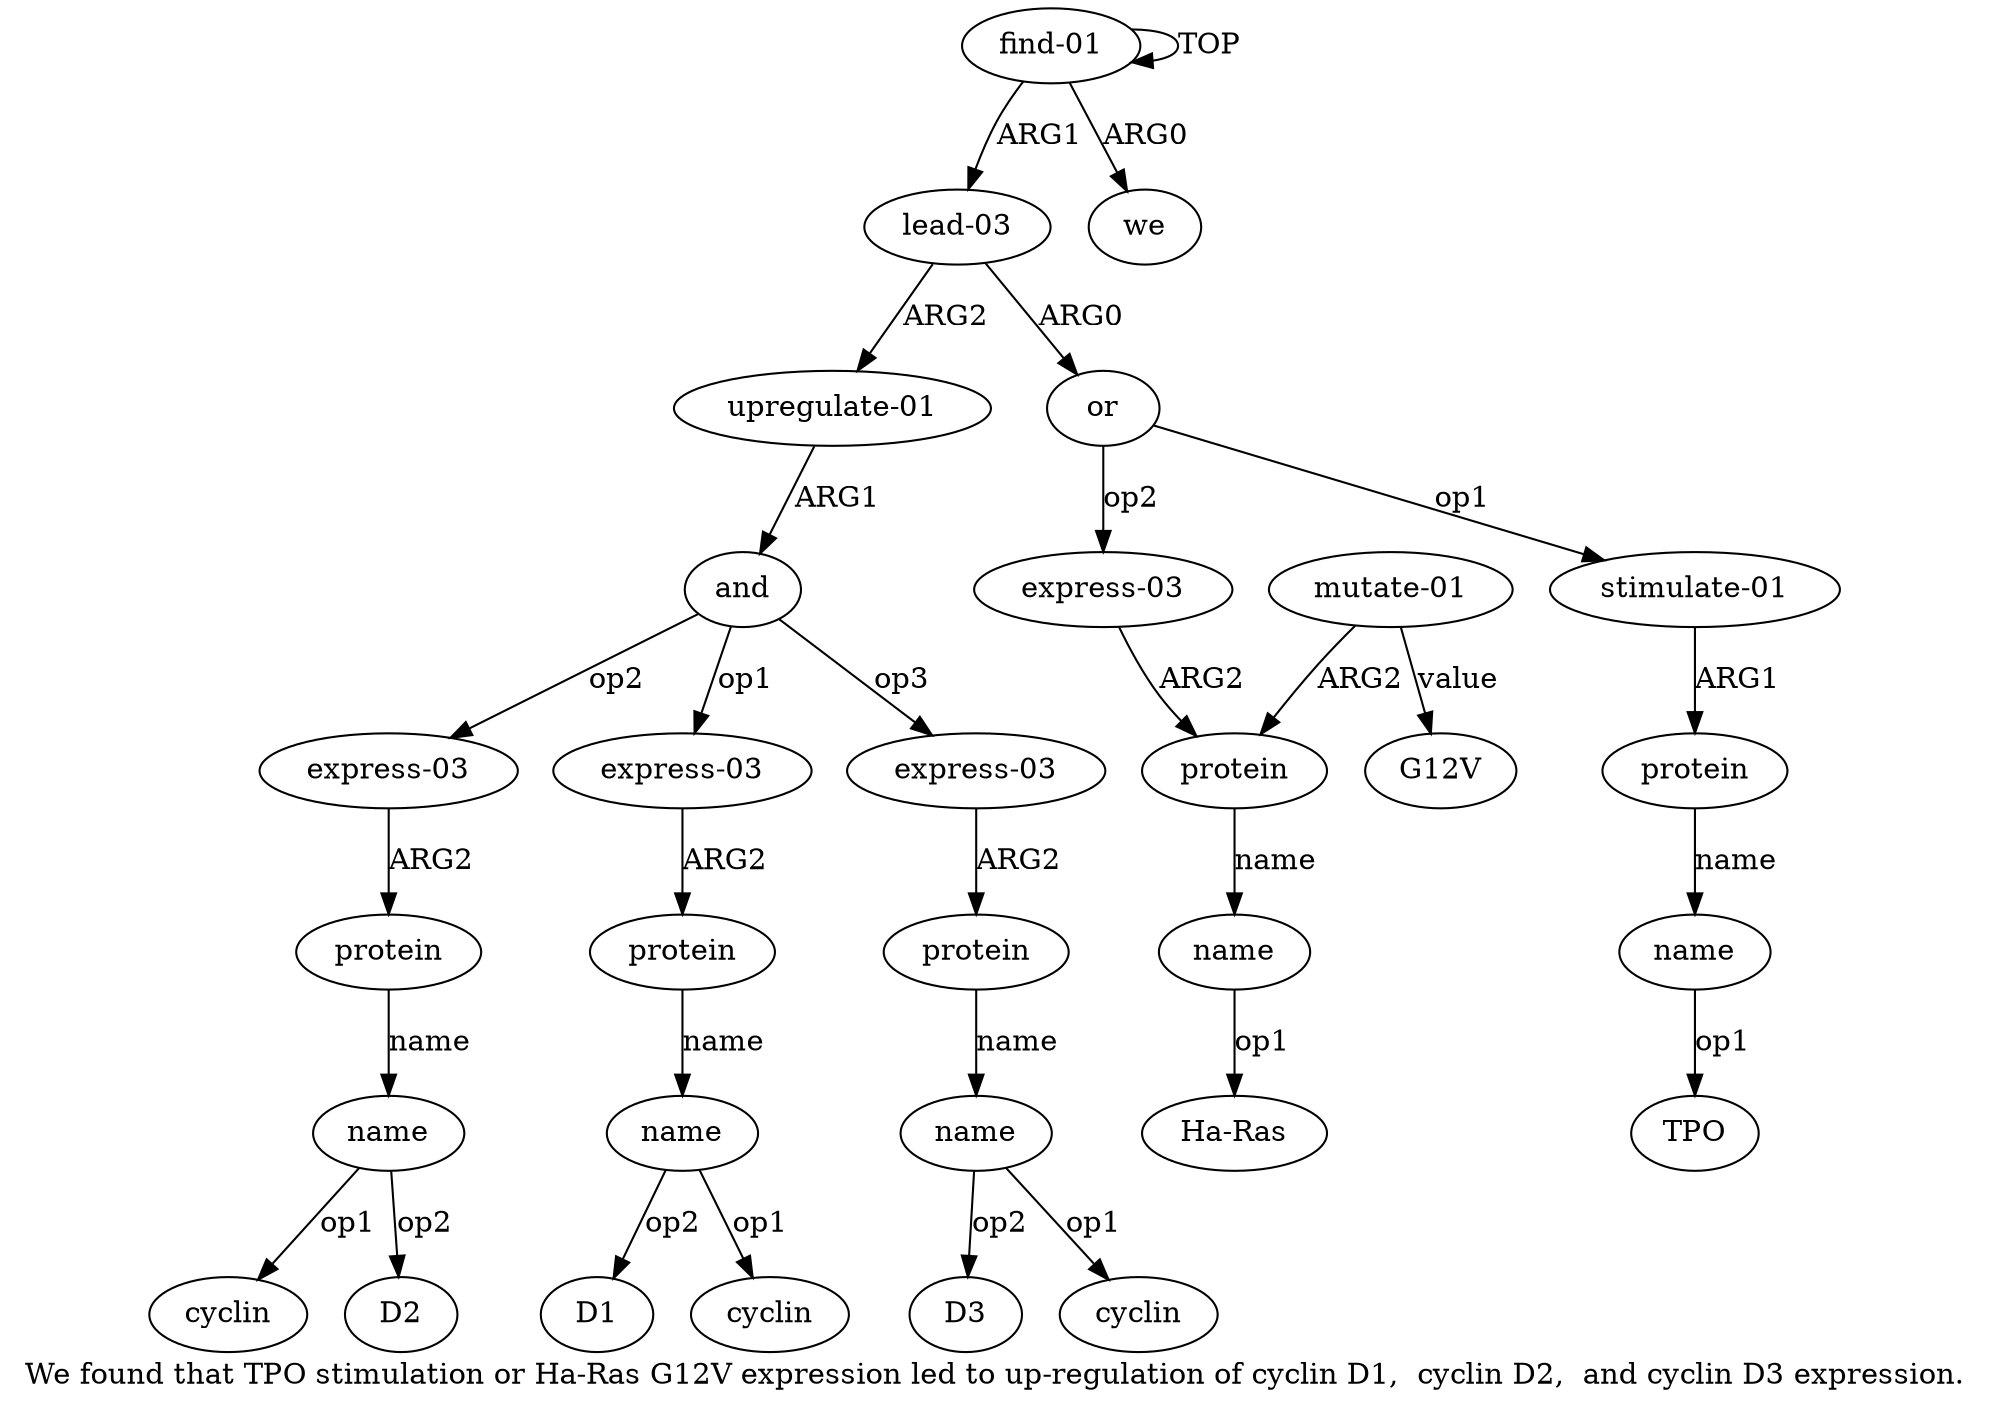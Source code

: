 digraph  {
	graph [label="We found that TPO stimulation or Ha-Ras G12V expression led to up-regulation of cyclin D1,  cyclin D2,  and cyclin D3 expression."];
	node [label="\N"];
	a20	 [color=black,
		gold_ind=20,
		gold_label=protein,
		label=protein,
		test_ind=20,
		test_label=protein];
	a21	 [color=black,
		gold_ind=21,
		gold_label=name,
		label=name,
		test_ind=21,
		test_label=name];
	a20 -> a21 [key=0,
	color=black,
	gold_label=name,
	label=name,
	test_label=name];
"a21 D3" [color=black,
	gold_ind=-1,
	gold_label=D3,
	label=D3,
	test_ind=-1,
	test_label=D3];
a21 -> "a21 D3" [key=0,
color=black,
gold_label=op2,
label=op2,
test_label=op2];
"a21 cyclin" [color=black,
gold_ind=-1,
gold_label=cyclin,
label=cyclin,
test_ind=-1,
test_label=cyclin];
a21 -> "a21 cyclin" [key=0,
color=black,
gold_label=op1,
label=op1,
test_label=op1];
"a10 G12V" [color=black,
gold_ind=-1,
gold_label=G12V,
label=G12V,
test_ind=-1,
test_label=G12V];
"a15 D1" [color=black,
gold_ind=-1,
gold_label=D1,
label=D1,
test_ind=-1,
test_label=D1];
"a15 cyclin" [color=black,
gold_ind=-1,
gold_label=cyclin,
label=cyclin,
test_ind=-1,
test_label=cyclin];
"a9 Ha-Ras" [color=black,
gold_ind=-1,
gold_label="Ha-Ras",
label="Ha-Ras",
test_ind=-1,
test_label="Ha-Ras"];
a15 [color=black,
gold_ind=15,
gold_label=name,
label=name,
test_ind=15,
test_label=name];
a15 -> "a15 D1" [key=0,
color=black,
gold_label=op2,
label=op2,
test_label=op2];
a15 -> "a15 cyclin" [key=0,
color=black,
gold_label=op1,
label=op1,
test_label=op1];
a14 [color=black,
gold_ind=14,
gold_label=protein,
label=protein,
test_ind=14,
test_label=protein];
a14 -> a15 [key=0,
color=black,
gold_label=name,
label=name,
test_label=name];
a17 [color=black,
gold_ind=17,
gold_label=protein,
label=protein,
test_ind=17,
test_label=protein];
a18 [color=black,
gold_ind=18,
gold_label=name,
label=name,
test_ind=18,
test_label=name];
a17 -> a18 [key=0,
color=black,
gold_label=name,
label=name,
test_label=name];
a16 [color=black,
gold_ind=16,
gold_label="express-03",
label="express-03",
test_ind=16,
test_label="express-03"];
a16 -> a17 [key=0,
color=black,
gold_label=ARG2,
label=ARG2,
test_label=ARG2];
a11 [color=black,
gold_ind=11,
gold_label="upregulate-01",
label="upregulate-01",
test_ind=11,
test_label="upregulate-01"];
a12 [color=black,
gold_ind=12,
gold_label=and,
label=and,
test_ind=12,
test_label=and];
a11 -> a12 [key=0,
color=black,
gold_label=ARG1,
label=ARG1,
test_label=ARG1];
a10 [color=black,
gold_ind=10,
gold_label="mutate-01",
label="mutate-01",
test_ind=10,
test_label="mutate-01"];
a10 -> "a10 G12V" [key=0,
color=black,
gold_label=value,
label=value,
test_label=value];
a8 [color=black,
gold_ind=8,
gold_label=protein,
label=protein,
test_ind=8,
test_label=protein];
a10 -> a8 [key=0,
color=black,
gold_label=ARG2,
label=ARG2,
test_label=ARG2];
a13 [color=black,
gold_ind=13,
gold_label="express-03",
label="express-03",
test_ind=13,
test_label="express-03"];
a13 -> a14 [key=0,
color=black,
gold_label=ARG2,
label=ARG2,
test_label=ARG2];
a12 -> a16 [key=0,
color=black,
gold_label=op2,
label=op2,
test_label=op2];
a12 -> a13 [key=0,
color=black,
gold_label=op1,
label=op1,
test_label=op1];
a19 [color=black,
gold_ind=19,
gold_label="express-03",
label="express-03",
test_ind=19,
test_label="express-03"];
a12 -> a19 [key=0,
color=black,
gold_label=op3,
label=op3,
test_label=op3];
a19 -> a20 [key=0,
color=black,
gold_label=ARG2,
label=ARG2,
test_label=ARG2];
"a18 cyclin" [color=black,
gold_ind=-1,
gold_label=cyclin,
label=cyclin,
test_ind=-1,
test_label=cyclin];
a18 -> "a18 cyclin" [key=0,
color=black,
gold_label=op1,
label=op1,
test_label=op1];
"a18 D2" [color=black,
gold_ind=-1,
gold_label=D2,
label=D2,
test_ind=-1,
test_label=D2];
a18 -> "a18 D2" [key=0,
color=black,
gold_label=op2,
label=op2,
test_label=op2];
a1 [color=black,
gold_ind=1,
gold_label=we,
label=we,
test_ind=1,
test_label=we];
a0 [color=black,
gold_ind=0,
gold_label="find-01",
label="find-01",
test_ind=0,
test_label="find-01"];
a0 -> a1 [key=0,
color=black,
gold_label=ARG0,
label=ARG0,
test_label=ARG0];
a0 -> a0 [key=0,
color=black,
gold_label=TOP,
label=TOP,
test_label=TOP];
a2 [color=black,
gold_ind=2,
gold_label="lead-03",
label="lead-03",
test_ind=2,
test_label="lead-03"];
a0 -> a2 [key=0,
color=black,
gold_label=ARG1,
label=ARG1,
test_label=ARG1];
a3 [color=black,
gold_ind=3,
gold_label=or,
label=or,
test_ind=3,
test_label=or];
a4 [color=black,
gold_ind=4,
gold_label="stimulate-01",
label="stimulate-01",
test_ind=4,
test_label="stimulate-01"];
a3 -> a4 [key=0,
color=black,
gold_label=op1,
label=op1,
test_label=op1];
a7 [color=black,
gold_ind=7,
gold_label="express-03",
label="express-03",
test_ind=7,
test_label="express-03"];
a3 -> a7 [key=0,
color=black,
gold_label=op2,
label=op2,
test_label=op2];
a2 -> a11 [key=0,
color=black,
gold_label=ARG2,
label=ARG2,
test_label=ARG2];
a2 -> a3 [key=0,
color=black,
gold_label=ARG0,
label=ARG0,
test_label=ARG0];
a5 [color=black,
gold_ind=5,
gold_label=protein,
label=protein,
test_ind=5,
test_label=protein];
a6 [color=black,
gold_ind=6,
gold_label=name,
label=name,
test_ind=6,
test_label=name];
a5 -> a6 [key=0,
color=black,
gold_label=name,
label=name,
test_label=name];
a4 -> a5 [key=0,
color=black,
gold_label=ARG1,
label=ARG1,
test_label=ARG1];
a7 -> a8 [key=0,
color=black,
gold_label=ARG2,
label=ARG2,
test_label=ARG2];
"a6 TPO" [color=black,
gold_ind=-1,
gold_label=TPO,
label=TPO,
test_ind=-1,
test_label=TPO];
a6 -> "a6 TPO" [key=0,
color=black,
gold_label=op1,
label=op1,
test_label=op1];
a9 [color=black,
gold_ind=9,
gold_label=name,
label=name,
test_ind=9,
test_label=name];
a9 -> "a9 Ha-Ras" [key=0,
color=black,
gold_label=op1,
label=op1,
test_label=op1];
a8 -> a9 [key=0,
color=black,
gold_label=name,
label=name,
test_label=name];
}
